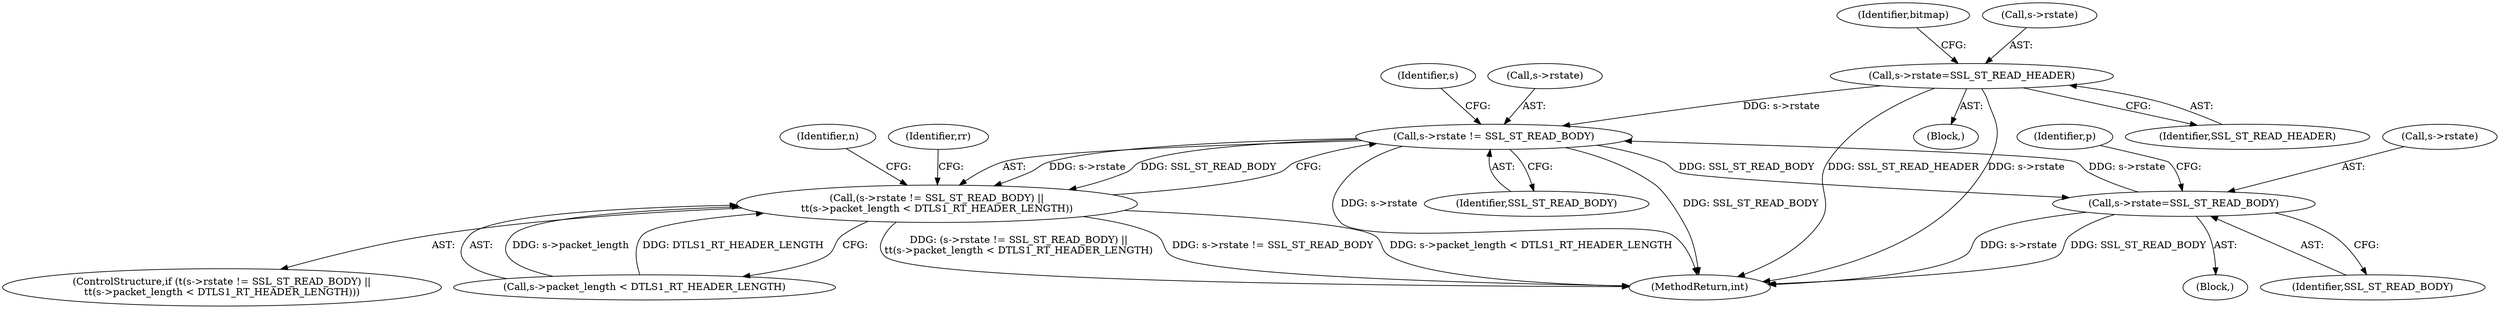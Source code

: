 digraph "0_openssl_feba02f3919495e1b960c33ba849e10e77d0785d@pointer" {
"1000164" [label="(Call,s->rstate != SSL_ST_READ_BODY)"];
"1000388" [label="(Call,s->rstate=SSL_ST_READ_HEADER)"];
"1000207" [label="(Call,s->rstate=SSL_ST_READ_BODY)"];
"1000164" [label="(Call,s->rstate != SSL_ST_READ_BODY)"];
"1000163" [label="(Call,(s->rstate != SSL_ST_READ_BODY) ||\n\t\t(s->packet_length < DTLS1_RT_HEADER_LENGTH))"];
"1000211" [label="(Identifier,SSL_ST_READ_BODY)"];
"1000133" [label="(Block,)"];
"1000388" [label="(Call,s->rstate=SSL_ST_READ_HEADER)"];
"1000176" [label="(Identifier,n)"];
"1000207" [label="(Call,s->rstate=SSL_ST_READ_BODY)"];
"1000174" [label="(Block,)"];
"1000171" [label="(Identifier,s)"];
"1000213" [label="(Identifier,p)"];
"1000162" [label="(ControlStructure,if (\t(s->rstate != SSL_ST_READ_BODY) ||\n\t\t(s->packet_length < DTLS1_RT_HEADER_LENGTH)))"];
"1000165" [label="(Call,s->rstate)"];
"1000168" [label="(Identifier,SSL_ST_READ_BODY)"];
"1000394" [label="(Identifier,bitmap)"];
"1000163" [label="(Call,(s->rstate != SSL_ST_READ_BODY) ||\n\t\t(s->packet_length < DTLS1_RT_HEADER_LENGTH))"];
"1000208" [label="(Call,s->rstate)"];
"1000164" [label="(Call,s->rstate != SSL_ST_READ_BODY)"];
"1000389" [label="(Call,s->rstate)"];
"1000522" [label="(MethodReturn,int)"];
"1000169" [label="(Call,s->packet_length < DTLS1_RT_HEADER_LENGTH)"];
"1000392" [label="(Identifier,SSL_ST_READ_HEADER)"];
"1000346" [label="(Identifier,rr)"];
"1000164" -> "1000163"  [label="AST: "];
"1000164" -> "1000168"  [label="CFG: "];
"1000165" -> "1000164"  [label="AST: "];
"1000168" -> "1000164"  [label="AST: "];
"1000171" -> "1000164"  [label="CFG: "];
"1000163" -> "1000164"  [label="CFG: "];
"1000164" -> "1000522"  [label="DDG: SSL_ST_READ_BODY"];
"1000164" -> "1000522"  [label="DDG: s->rstate"];
"1000164" -> "1000163"  [label="DDG: s->rstate"];
"1000164" -> "1000163"  [label="DDG: SSL_ST_READ_BODY"];
"1000388" -> "1000164"  [label="DDG: s->rstate"];
"1000207" -> "1000164"  [label="DDG: s->rstate"];
"1000164" -> "1000207"  [label="DDG: SSL_ST_READ_BODY"];
"1000388" -> "1000133"  [label="AST: "];
"1000388" -> "1000392"  [label="CFG: "];
"1000389" -> "1000388"  [label="AST: "];
"1000392" -> "1000388"  [label="AST: "];
"1000394" -> "1000388"  [label="CFG: "];
"1000388" -> "1000522"  [label="DDG: s->rstate"];
"1000388" -> "1000522"  [label="DDG: SSL_ST_READ_HEADER"];
"1000207" -> "1000174"  [label="AST: "];
"1000207" -> "1000211"  [label="CFG: "];
"1000208" -> "1000207"  [label="AST: "];
"1000211" -> "1000207"  [label="AST: "];
"1000213" -> "1000207"  [label="CFG: "];
"1000207" -> "1000522"  [label="DDG: s->rstate"];
"1000207" -> "1000522"  [label="DDG: SSL_ST_READ_BODY"];
"1000163" -> "1000162"  [label="AST: "];
"1000163" -> "1000169"  [label="CFG: "];
"1000169" -> "1000163"  [label="AST: "];
"1000176" -> "1000163"  [label="CFG: "];
"1000346" -> "1000163"  [label="CFG: "];
"1000163" -> "1000522"  [label="DDG: s->rstate != SSL_ST_READ_BODY"];
"1000163" -> "1000522"  [label="DDG: s->packet_length < DTLS1_RT_HEADER_LENGTH"];
"1000163" -> "1000522"  [label="DDG: (s->rstate != SSL_ST_READ_BODY) ||\n\t\t(s->packet_length < DTLS1_RT_HEADER_LENGTH)"];
"1000169" -> "1000163"  [label="DDG: s->packet_length"];
"1000169" -> "1000163"  [label="DDG: DTLS1_RT_HEADER_LENGTH"];
}
